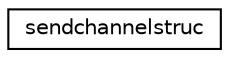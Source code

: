 digraph "Graphical Class Hierarchy"
{
 // INTERACTIVE_SVG=YES
  edge [fontname="Helvetica",fontsize="10",labelfontname="Helvetica",labelfontsize="10"];
  node [fontname="Helvetica",fontsize="10",shape=record];
  rankdir="LR";
  Node0 [label="sendchannelstruc",height=0.2,width=0.4,color="black", fillcolor="white", style="filled",URL="$structsendchannelstruc.html"];
}
